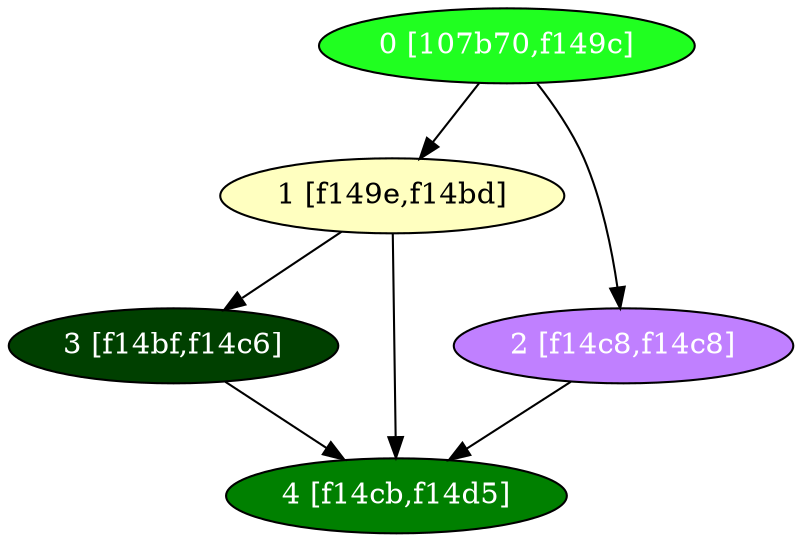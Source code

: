 diGraph libnss3{
	libnss3_0  [style=filled fillcolor="#20FF20" fontcolor="#ffffff" shape=oval label="0 [107b70,f149c]"]
	libnss3_1  [style=filled fillcolor="#FFFFC0" fontcolor="#000000" shape=oval label="1 [f149e,f14bd]"]
	libnss3_2  [style=filled fillcolor="#C080FF" fontcolor="#ffffff" shape=oval label="2 [f14c8,f14c8]"]
	libnss3_3  [style=filled fillcolor="#004000" fontcolor="#ffffff" shape=oval label="3 [f14bf,f14c6]"]
	libnss3_4  [style=filled fillcolor="#008000" fontcolor="#ffffff" shape=oval label="4 [f14cb,f14d5]"]

	libnss3_0 -> libnss3_1
	libnss3_0 -> libnss3_2
	libnss3_1 -> libnss3_3
	libnss3_1 -> libnss3_4
	libnss3_2 -> libnss3_4
	libnss3_3 -> libnss3_4
}